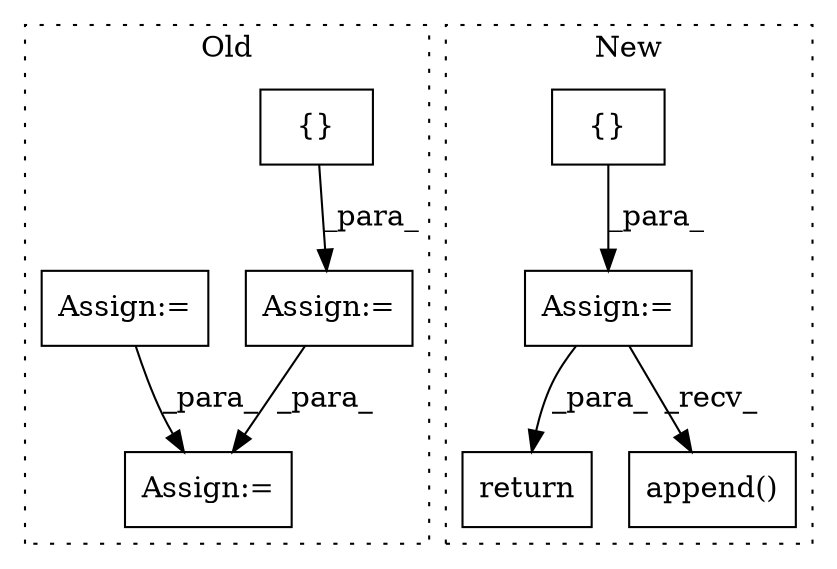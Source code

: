 digraph G {
subgraph cluster0 {
1 [label="{}" a="59" s="9129,9129" l="2,1" shape="box"];
4 [label="Assign:=" a="68" s="9893" l="14" shape="box"];
5 [label="Assign:=" a="68" s="9126" l="3" shape="box"];
6 [label="Assign:=" a="68" s="9149" l="3" shape="box"];
label = "Old";
style="dotted";
}
subgraph cluster1 {
2 [label="{}" a="59" s="11083,11083" l="2,1" shape="box"];
3 [label="Assign:=" a="68" s="11080" l="3" shape="box"];
7 [label="return" a="93" s="11713" l="7" shape="box"];
8 [label="append()" a="75" s="11381,11397" l="15,1" shape="box"];
label = "New";
style="dotted";
}
1 -> 5 [label="_para_"];
2 -> 3 [label="_para_"];
3 -> 7 [label="_para_"];
3 -> 8 [label="_recv_"];
5 -> 4 [label="_para_"];
6 -> 4 [label="_para_"];
}
